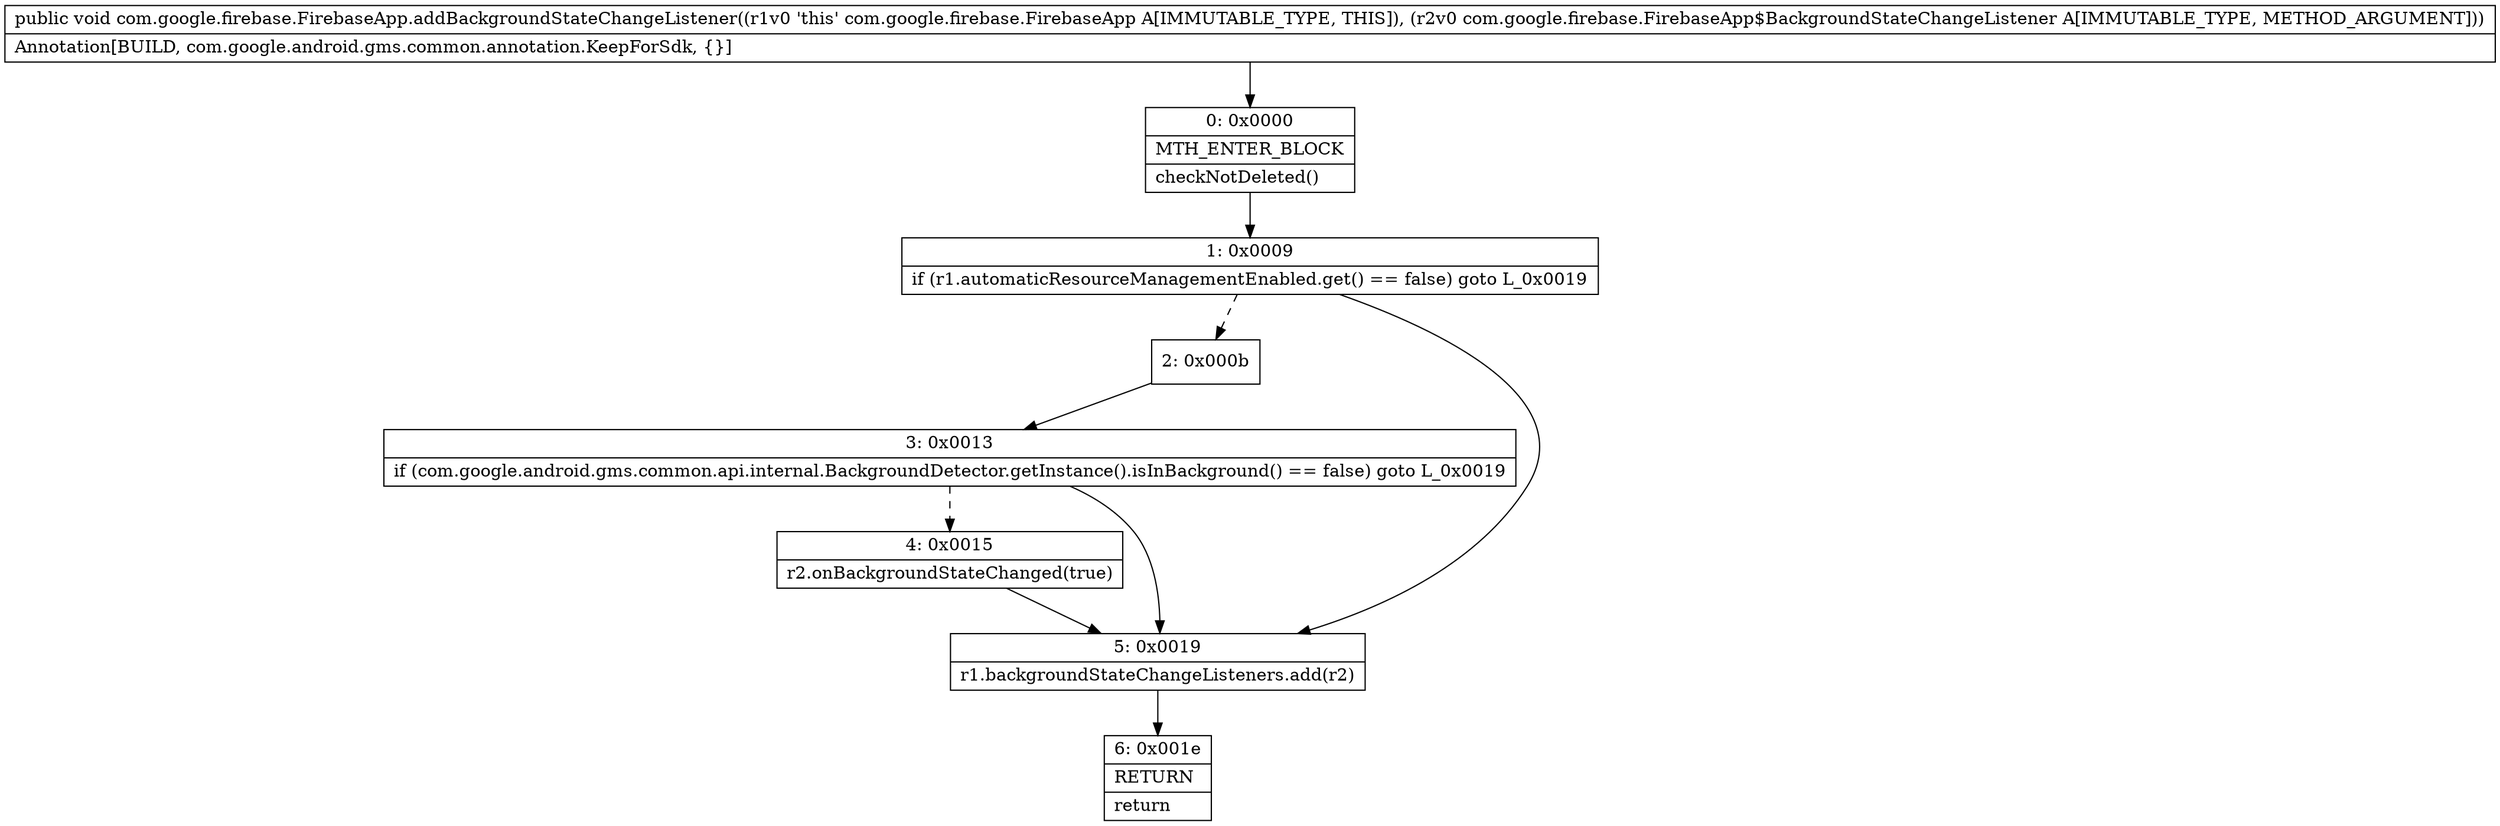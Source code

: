 digraph "CFG forcom.google.firebase.FirebaseApp.addBackgroundStateChangeListener(Lcom\/google\/firebase\/FirebaseApp$BackgroundStateChangeListener;)V" {
Node_0 [shape=record,label="{0\:\ 0x0000|MTH_ENTER_BLOCK\l|checkNotDeleted()\l}"];
Node_1 [shape=record,label="{1\:\ 0x0009|if (r1.automaticResourceManagementEnabled.get() == false) goto L_0x0019\l}"];
Node_2 [shape=record,label="{2\:\ 0x000b}"];
Node_3 [shape=record,label="{3\:\ 0x0013|if (com.google.android.gms.common.api.internal.BackgroundDetector.getInstance().isInBackground() == false) goto L_0x0019\l}"];
Node_4 [shape=record,label="{4\:\ 0x0015|r2.onBackgroundStateChanged(true)\l}"];
Node_5 [shape=record,label="{5\:\ 0x0019|r1.backgroundStateChangeListeners.add(r2)\l}"];
Node_6 [shape=record,label="{6\:\ 0x001e|RETURN\l|return\l}"];
MethodNode[shape=record,label="{public void com.google.firebase.FirebaseApp.addBackgroundStateChangeListener((r1v0 'this' com.google.firebase.FirebaseApp A[IMMUTABLE_TYPE, THIS]), (r2v0 com.google.firebase.FirebaseApp$BackgroundStateChangeListener A[IMMUTABLE_TYPE, METHOD_ARGUMENT]))  | Annotation[BUILD, com.google.android.gms.common.annotation.KeepForSdk, \{\}]\l}"];
MethodNode -> Node_0;
Node_0 -> Node_1;
Node_1 -> Node_2[style=dashed];
Node_1 -> Node_5;
Node_2 -> Node_3;
Node_3 -> Node_4[style=dashed];
Node_3 -> Node_5;
Node_4 -> Node_5;
Node_5 -> Node_6;
}

